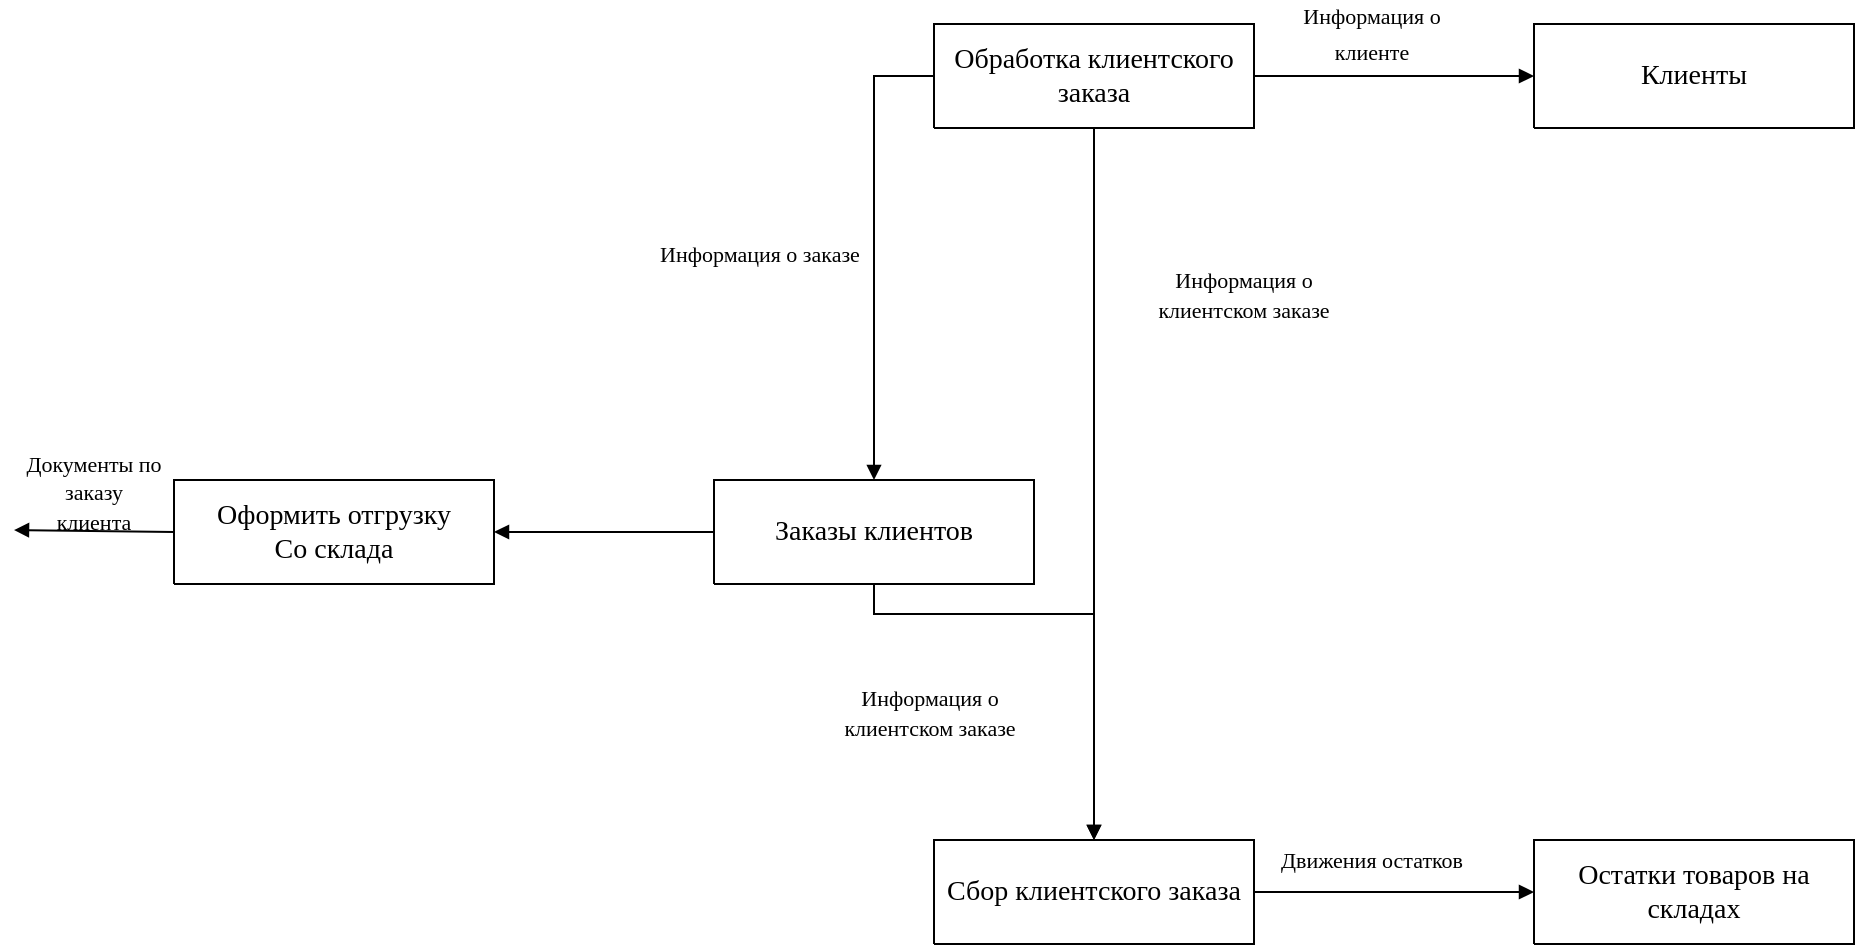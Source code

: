 <mxfile version="12.4.2" type="device" pages="1"><diagram name="Страница-1" id="Страница-1"><mxGraphModel dx="1038" dy="531" grid="1" gridSize="10" guides="1" tooltips="1" connect="1" arrows="1" fold="1" page="1" pageScale="1" pageWidth="850" pageHeight="1100" math="0" shadow="0"><root><mxCell id="0"/><mxCell id="1" parent="0"/><mxCell id="2" value="&lt;font style=&quot;font-size:14px;font-family:Calibri;color:#000000;direction:ltr;letter-spacing:0px;line-height:120%;opacity:1&quot;&gt;Оформить отгрузку &lt;br/&gt;Со склада&lt;br/&gt;&lt;/font&gt;" style="verticalAlign=middle;align=center;vsdxID=41;fillColor=#ffffff;gradientColor=none;shape=stencil(nZBLDoAgDERP0z3SIyjew0SURgSD+Lu9kMZoXLhwN9O+tukAlrNpJg1SzDH4QW/URgNYgZTkjA4UkwJUgGXng+6DX1zLfmoymdXo17xh5zmRJ6Q42BWCfc2oJfdAr+Yv+AP9Cb7OJ3H/2JG1HNGz/84klThPVCc=);strokeColor=#000000;labelBackgroundColor=none;rounded=0;html=1;whiteSpace=wrap;" parent="1" vertex="1"><mxGeometry x="120" y="308" width="160" height="52" as="geometry"/></mxCell><mxCell id="3" value="&lt;font style=&quot;font-size:14px;font-family:Calibri;color:#000000;direction:ltr;letter-spacing:0px;line-height:120%;opacity:1&quot;&gt;Заказы клиентов&lt;br/&gt;&lt;/font&gt;" style="verticalAlign=middle;align=center;vsdxID=42;fillColor=#ffffff;gradientColor=none;shape=stencil(nZBLDoAgDERP0z3SIyjew0SURgSD+Lu9kMZoXLhwN9O+tukAlrNpJg1SzDH4QW/URgNYgZTkjA4UkwJUgGXng+6DX1zLfmoymdXo17xh5zmRJ6Q42BWCfc2oJfdAr+Yv+AP9Cb7OJ3H/2JG1HNGz/84klThPVCc=);strokeColor=#000000;labelBackgroundColor=none;rounded=0;html=1;whiteSpace=wrap;" parent="1" vertex="1"><mxGeometry x="390" y="308" width="160" height="52" as="geometry"/></mxCell><mxCell id="4" value="&lt;font style=&quot;font-size:14px;font-family:Calibri;color:#000000;direction:ltr;letter-spacing:0px;line-height:120%;opacity:1&quot;&gt;Обработка клиентского&lt;br/&gt;заказа&lt;br/&gt;&lt;/font&gt;" style="verticalAlign=middle;align=center;vsdxID=43;fillColor=#ffffff;gradientColor=none;shape=stencil(nZBLDoAgDERP0z3SIyjew0SURgSD+Lu9kMZoXLhwN9O+tukAlrNpJg1SzDH4QW/URgNYgZTkjA4UkwJUgGXng+6DX1zLfmoymdXo17xh5zmRJ6Q42BWCfc2oJfdAr+Yv+AP9Cb7OJ3H/2JG1HNGz/84klThPVCc=);strokeColor=#000000;labelBackgroundColor=none;rounded=0;html=1;whiteSpace=wrap;" parent="1" vertex="1"><mxGeometry x="500" y="80" width="160" height="52" as="geometry"/></mxCell><mxCell id="5" value="&lt;font style=&quot;font-size:14px;font-family:Calibri;color:#000000;direction:ltr;letter-spacing:0px;line-height:120%;opacity:1&quot;&gt;Клиенты&lt;br/&gt;&lt;/font&gt;" style="verticalAlign=middle;align=center;vsdxID=44;fillColor=#ffffff;gradientColor=none;shape=stencil(nZBLDoAgDERP0z3SIyjew0SURgSD+Lu9kMZoXLhwN9O+tukAlrNpJg1SzDH4QW/URgNYgZTkjA4UkwJUgGXng+6DX1zLfmoymdXo17xh5zmRJ6Q42BWCfc2oJfdAr+Yv+AP9Cb7OJ3H/2JG1HNGz/84klThPVCc=);strokeColor=#000000;labelBackgroundColor=none;rounded=0;html=1;whiteSpace=wrap;" parent="1" vertex="1"><mxGeometry x="800" y="80" width="160" height="52" as="geometry"/></mxCell><mxCell id="6" value="&lt;font style=&quot;font-size:14px;font-family:Calibri;color:#000000;direction:ltr;letter-spacing:0px;line-height:120%;opacity:1&quot;&gt;Сбор клиентского заказа&lt;br/&gt;&lt;/font&gt;" style="verticalAlign=middle;align=center;vsdxID=45;fillColor=#ffffff;gradientColor=none;shape=stencil(nZBLDoAgDERP0z3SIyjew0SURgSD+Lu9kMZoXLhwN9O+tukAlrNpJg1SzDH4QW/URgNYgZTkjA4UkwJUgGXng+6DX1zLfmoymdXo17xh5zmRJ6Q42BWCfc2oJfdAr+Yv+AP9Cb7OJ3H/2JG1HNGz/84klThPVCc=);strokeColor=#000000;labelBackgroundColor=none;rounded=0;html=1;whiteSpace=wrap;" parent="1" vertex="1"><mxGeometry x="500" y="488" width="160" height="52" as="geometry"/></mxCell><mxCell id="7" value="&lt;font style=&quot;font-size:14px;font-family:Calibri;color:#000000;direction:ltr;letter-spacing:0px;line-height:120%;opacity:1&quot;&gt;Остатки товаров на складах&lt;br/&gt;&lt;/font&gt;" style="verticalAlign=middle;align=center;vsdxID=46;fillColor=#ffffff;gradientColor=none;shape=stencil(nZBLDoAgDERP0z3SIyjew0SURgSD+Lu9kMZoXLhwN9O+tukAlrNpJg1SzDH4QW/URgNYgZTkjA4UkwJUgGXng+6DX1zLfmoymdXo17xh5zmRJ6Q42BWCfc2oJfdAr+Yv+AP9Cb7OJ3H/2JG1HNGz/84klThPVCc=);strokeColor=#000000;labelBackgroundColor=none;rounded=0;html=1;whiteSpace=wrap;" parent="1" vertex="1"><mxGeometry x="800" y="488" width="160" height="52" as="geometry"/></mxCell><mxCell id="8" value="&lt;font style=&quot;font-size:11px;font-family:Calibri;color:#000000;direction:ltr;letter-spacing:0px;line-height:120%;opacity:1&quot;&gt;Документы по заказу&lt;br/&gt;клиента&lt;br/&gt;&lt;/font&gt;" style="verticalAlign=middle;align=center;vsdxID=48;fillColor=none;gradientColor=none;shape=stencil(nZBLDoAgDERP0z3SIyjew0SURgSD+Lu9kMZoXLhwN9O+tukAlrNpJg1SzDH4QW/URgNYgZTkjA4UkwJUgGXng+6DX1zLfmoymdXo17xh5zmRJ6Q42BWCfc2oJfdAr+Yv+AP9Cb7OJ3H/2JG1HNGz/84klThPVCc=);strokeColor=none;strokeWidth=2;labelBackgroundColor=none;rounded=0;html=1;whiteSpace=wrap;" parent="1" vertex="1"><mxGeometry x="35" y="300" width="90" height="28" as="geometry"/></mxCell><mxCell id="9" value="&lt;font style=&quot;font-size:11px;font-family:Calibri;color:#000000;direction:ltr;letter-spacing:0px;line-height:120%;opacity:1&quot;&gt;Информация о заказе&lt;br/&gt;&lt;/font&gt;" style="verticalAlign=middle;align=center;vsdxID=53;fillColor=none;gradientColor=none;shape=stencil(nZBLDoAgDERP0z3SIyjew0SURgSD+Lu9kMZoXLhwN9O+tukAlrNpJg1SzDH4QW/URgNYgZTkjA4UkwJUgGXng+6DX1zLfmoymdXo17xh5zmRJ6Q42BWCfc2oJfdAr+Yv+AP9Cb7OJ3H/2JG1HNGz/84klThPVCc=);strokeColor=none;strokeWidth=2;labelBackgroundColor=none;rounded=0;html=1;whiteSpace=wrap;" parent="1" vertex="1"><mxGeometry x="306" y="181" width="214" height="28" as="geometry"/></mxCell><mxCell id="10" value="&lt;p style=&quot;align:center;margin-left:0;margin-right:0;margin-top:0px;margin-bottom:0px;text-indent:0;valign:middle;direction:ltr;&quot;&gt;&lt;font style=&quot;font-size:11px;font-family:Calibri;color:#000000;direction:ltr;letter-spacing:0px;line-height:120%;opacity:1&quot;&gt;Информация о&lt;br/&gt;клиенте&lt;/font&gt;&lt;font style=&quot;font-size:16px;font-family:Themed;color:#000000;direction:ltr;letter-spacing:0px;line-height:120%;opacity:1&quot;&gt;&lt;br/&gt;&lt;/font&gt;&lt;/p&gt;" style="verticalAlign=middle;align=center;vsdxID=57;fillColor=none;gradientColor=none;shape=stencil(nZBLDoAgDERP0z3SIyjew0SURgSD+Lu9kMZoXLhwN9O+tukAlrNpJg1SzDH4QW/URgNYgZTkjA4UkwJUgGXng+6DX1zLfmoymdXo17xh5zmRJ6Q42BWCfc2oJfdAr+Yv+AP9Cb7OJ3H/2JG1HNGz/84klThPVCc=);strokeColor=none;strokeWidth=2;labelBackgroundColor=none;rounded=0;html=1;whiteSpace=wrap;" parent="1" vertex="1"><mxGeometry x="612" y="71" width="214" height="28" as="geometry"/></mxCell><mxCell id="11" value="&lt;font style=&quot;font-size:11px;font-family:Calibri;color:#000000;direction:ltr;letter-spacing:0px;line-height:120%;opacity:1&quot;&gt;Информация о&lt;br/&gt;клиентском заказе&lt;br/&gt;&lt;/font&gt;" style="verticalAlign=middle;align=center;vsdxID=60;fillColor=none;gradientColor=none;shape=stencil(nZBLDoAgDERP0z3SIyjew0SURgSD+Lu9kMZoXLhwN9O+tukAlrNpJg1SzDH4QW/URgNYgZTkjA4UkwJUgGXng+6DX1zLfmoymdXo17xh5zmRJ6Q42BWCfc2oJfdAr+Yv+AP9Cb7OJ3H/2JG1HNGz/84klThPVCc=);strokeColor=none;strokeWidth=2;labelBackgroundColor=none;rounded=0;html=1;whiteSpace=wrap;" parent="1" vertex="1"><mxGeometry x="430" y="415" width="136" height="17" as="geometry"/></mxCell><mxCell id="12" value="&lt;font style=&quot;font-size:11px;font-family:Calibri;color:#000000;direction:ltr;letter-spacing:0px;line-height:120%;opacity:1&quot;&gt;Информация о&lt;br/&gt;клиентском заказе&lt;br/&gt;&lt;/font&gt;" style="verticalAlign=middle;align=center;vsdxID=62;fillColor=none;gradientColor=none;shape=stencil(nZBLDoAgDERP0z3SIyjew0SURgSD+Lu9kMZoXLhwN9O+tukAlrNpJg1SzDH4QW/URgNYgZTkjA4UkwJUgGXng+6DX1zLfmoymdXo17xh5zmRJ6Q42BWCfc2oJfdAr+Yv+AP9Cb7OJ3H/2JG1HNGz/84klThPVCc=);strokeColor=none;strokeWidth=2;labelBackgroundColor=none;rounded=0;html=1;whiteSpace=wrap;" parent="1" vertex="1"><mxGeometry x="587" y="206" width="136" height="17" as="geometry"/></mxCell><mxCell id="13" value="&lt;font style=&quot;font-size:11px;font-family:Calibri;color:#000000;direction:ltr;letter-spacing:0px;line-height:120%;opacity:1&quot;&gt;Движения остатков&lt;br/&gt;&lt;/font&gt;" style="verticalAlign=middle;align=center;vsdxID=64;fillColor=none;gradientColor=none;shape=stencil(nZBLDoAgDERP0z3SIyjew0SURgSD+Lu9kMZoXLhwN9O+tukAlrNpJg1SzDH4QW/URgNYgZTkjA4UkwJUgGXng+6DX1zLfmoymdXo17xh5zmRJ6Q42BWCfc2oJfdAr+Yv+AP9Cb7OJ3H/2JG1HNGz/84klThPVCc=);strokeColor=none;strokeWidth=2;labelBackgroundColor=none;rounded=0;html=1;whiteSpace=wrap;" parent="1" vertex="1"><mxGeometry x="612" y="484" width="214" height="28" as="geometry"/></mxCell><mxCell id="14" style="vsdxID=63;edgeStyle=none;startArrow=none;endArrow=block;startSize=5;endSize=5;strokeColor=#000000;spacingTop=0;spacingBottom=0;spacingLeft=0;spacingRight=0;verticalAlign=middle;html=1;labelBackgroundColor=#ffffff;rounded=0;exitX=1;exitY=0.5;exitDx=0;exitDy=0;exitPerimeter=0;entryX=0;entryY=0.5;entryDx=0;entryDy=0;entryPerimeter=0;" parent="1" source="6" target="7" edge="1"><mxGeometry relative="1" as="geometry"><mxPoint as="offset"/><Array as="points"/></mxGeometry></mxCell><mxCell id="15" style="vsdxID=61;edgeStyle=none;startArrow=none;endArrow=block;startSize=5;endSize=5;strokeColor=#000000;spacingTop=0;spacingBottom=0;spacingLeft=0;spacingRight=0;verticalAlign=middle;html=1;labelBackgroundColor=#ffffff;rounded=0;exitX=0.5;exitY=1;exitDx=0;exitDy=0;exitPerimeter=0;entryX=0.5;entryY=0;entryDx=0;entryDy=0;entryPerimeter=0;" parent="1" source="4" target="6" edge="1"><mxGeometry relative="1" as="geometry"><mxPoint x="10" as="offset"/><Array as="points"/></mxGeometry></mxCell><mxCell id="16" parent="1" vertex="1"><mxGeometry x="40" y="333" as="geometry"/></mxCell><mxCell id="17" style="vsdxID=47;edgeStyle=none;startArrow=none;endArrow=block;startSize=5;endSize=5;strokeColor=#000000;spacingTop=0;spacingBottom=0;spacingLeft=0;spacingRight=0;verticalAlign=middle;html=1;labelBackgroundColor=#ffffff;rounded=0;exitX=0;exitY=0.5;exitDx=0;exitDy=0;exitPerimeter=0;" parent="1" source="2" target="16" edge="1"><mxGeometry relative="1" as="geometry"><mxPoint as="offset"/><Array as="points"/></mxGeometry></mxCell><mxCell id="18" style="vsdxID=51;edgeStyle=none;startArrow=none;endArrow=block;startSize=5;endSize=5;strokeColor=#000000;spacingTop=0;spacingBottom=0;spacingLeft=0;spacingRight=0;verticalAlign=middle;html=1;labelBackgroundColor=#ffffff;rounded=0;exitX=0;exitY=0.5;exitDx=0;exitDy=0;exitPerimeter=0;entryX=1;entryY=0.5;entryDx=0;entryDy=0;entryPerimeter=0;" parent="1" source="3" target="2" edge="1"><mxGeometry relative="1" as="geometry"><mxPoint as="offset"/><Array as="points"/></mxGeometry></mxCell><mxCell id="19" style="vsdxID=52;edgeStyle=none;startArrow=none;endArrow=block;startSize=5;endSize=5;strokeColor=#000000;spacingTop=0;spacingBottom=0;spacingLeft=0;spacingRight=0;verticalAlign=middle;html=1;labelBackgroundColor=#ffffff;rounded=0;exitX=0;exitY=0.5;exitDx=0;exitDy=0;exitPerimeter=0;entryX=0.5;entryY=0;entryDx=0;entryDy=0;entryPerimeter=0;" parent="1" source="4" target="3" edge="1"><mxGeometry relative="1" as="geometry"><mxPoint as="offset"/><Array as="points"><mxPoint x="470" y="106"/></Array></mxGeometry></mxCell><mxCell id="20" style="vsdxID=59;edgeStyle=none;startArrow=none;endArrow=block;startSize=5;endSize=5;strokeColor=#000000;spacingTop=0;spacingBottom=0;spacingLeft=0;spacingRight=0;verticalAlign=middle;html=1;labelBackgroundColor=#ffffff;rounded=0;exitX=0.5;exitY=1;exitDx=0;exitDy=0;exitPerimeter=0;entryX=0.5;entryY=0;entryDx=0;entryDy=0;entryPerimeter=0;" parent="1" source="3" target="6" edge="1"><mxGeometry relative="1" as="geometry"><mxPoint as="offset"/><Array as="points"><mxPoint x="470" y="375"/><mxPoint x="580" y="375"/></Array></mxGeometry></mxCell><mxCell id="21" value="" style="vsdxID=55;edgeStyle=none;startArrow=none;endArrow=block;startSize=5;endSize=5;strokeColor=#000000;spacingTop=0;spacingBottom=0;spacingLeft=0;spacingRight=0;verticalAlign=middle;html=1;labelBackgroundColor=#ffffff;rounded=0;align=center;exitX=1;exitY=0.5;exitDx=0;exitDy=0;exitPerimeter=0;entryX=0;entryY=0.5;entryDx=0;entryDy=0;entryPerimeter=0;" parent="1" source="4" target="5" edge="1"><mxGeometry relative="1" as="geometry"><mxPoint as="offset"/><Array as="points"/></mxGeometry></mxCell></root></mxGraphModel></diagram></mxfile>